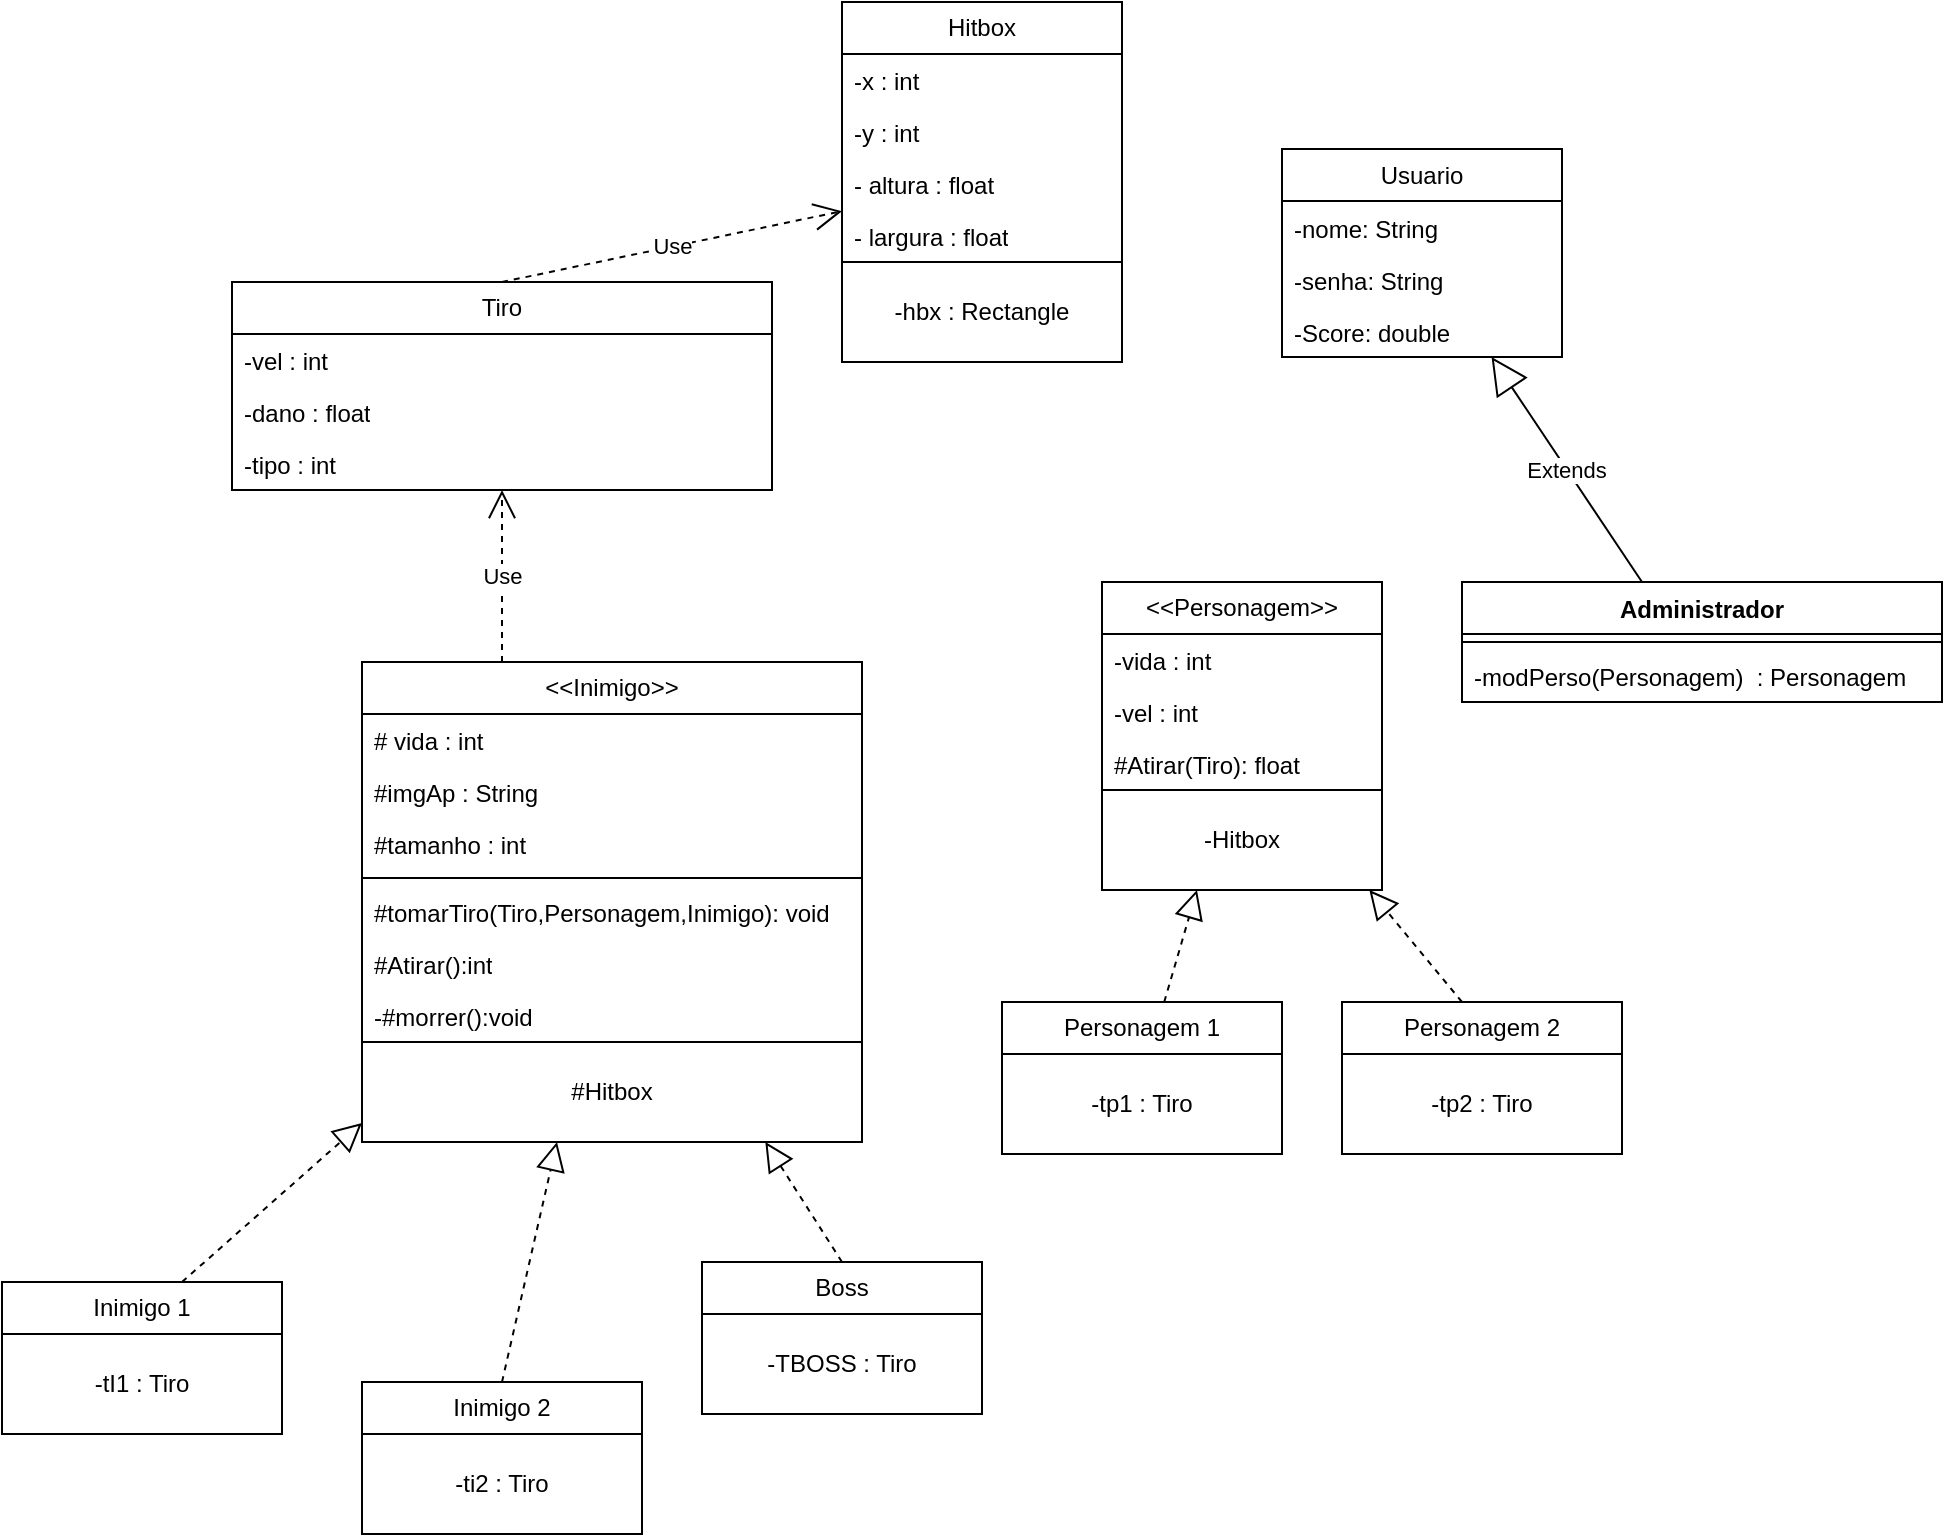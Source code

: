 <mxfile version="24.7.10">
  <diagram name="Página-1" id="_l8VNxI9jSd9-j5ux7J5">
    <mxGraphModel grid="1" page="1" gridSize="10" guides="1" tooltips="1" connect="1" arrows="1" fold="1" pageScale="1" pageWidth="827" pageHeight="1169" math="0" shadow="0">
      <root>
        <mxCell id="0" />
        <mxCell id="1" parent="0" />
        <mxCell id="uqlMl9l3qqC2gNam6h02-1" value="&lt;div&gt;Hitbox&lt;/div&gt;" style="swimlane;fontStyle=0;childLayout=stackLayout;horizontal=1;startSize=26;fillColor=none;horizontalStack=0;resizeParent=1;resizeParentMax=0;resizeLast=0;collapsible=1;marginBottom=0;whiteSpace=wrap;html=1;" vertex="1" parent="1">
          <mxGeometry x="-60" y="-50" width="140" height="180" as="geometry" />
        </mxCell>
        <mxCell id="uqlMl9l3qqC2gNam6h02-3" value="-x : int" style="text;strokeColor=none;fillColor=none;align=left;verticalAlign=top;spacingLeft=4;spacingRight=4;overflow=hidden;rotatable=0;points=[[0,0.5],[1,0.5]];portConstraint=eastwest;whiteSpace=wrap;html=1;" vertex="1" parent="uqlMl9l3qqC2gNam6h02-1">
          <mxGeometry y="26" width="140" height="26" as="geometry" />
        </mxCell>
        <mxCell id="uqlMl9l3qqC2gNam6h02-37" value="-y : int" style="text;strokeColor=none;fillColor=none;align=left;verticalAlign=top;spacingLeft=4;spacingRight=4;overflow=hidden;rotatable=0;points=[[0,0.5],[1,0.5]];portConstraint=eastwest;whiteSpace=wrap;html=1;" vertex="1" parent="uqlMl9l3qqC2gNam6h02-1">
          <mxGeometry y="52" width="140" height="26" as="geometry" />
        </mxCell>
        <mxCell id="uqlMl9l3qqC2gNam6h02-4" value="&lt;div&gt;- altura : float&lt;br&gt;&lt;/div&gt;&lt;div&gt;&lt;br&gt;&lt;/div&gt;" style="text;strokeColor=none;fillColor=none;align=left;verticalAlign=top;spacingLeft=4;spacingRight=4;overflow=hidden;rotatable=0;points=[[0,0.5],[1,0.5]];portConstraint=eastwest;whiteSpace=wrap;html=1;" vertex="1" parent="uqlMl9l3qqC2gNam6h02-1">
          <mxGeometry y="78" width="140" height="26" as="geometry" />
        </mxCell>
        <mxCell id="uqlMl9l3qqC2gNam6h02-38" value="- largura : float" style="text;strokeColor=none;fillColor=none;align=left;verticalAlign=top;spacingLeft=4;spacingRight=4;overflow=hidden;rotatable=0;points=[[0,0.5],[1,0.5]];portConstraint=eastwest;whiteSpace=wrap;html=1;" vertex="1" parent="uqlMl9l3qqC2gNam6h02-1">
          <mxGeometry y="104" width="140" height="26" as="geometry" />
        </mxCell>
        <mxCell id="KhZFeats1SWdqkYqOB_A-3" value="-hbx : Rectangle" style="html=1;whiteSpace=wrap;" vertex="1" parent="uqlMl9l3qqC2gNam6h02-1">
          <mxGeometry y="130" width="140" height="50" as="geometry" />
        </mxCell>
        <mxCell id="uqlMl9l3qqC2gNam6h02-18" value="&amp;lt;&amp;lt;Inimigo&amp;gt;&amp;gt;" style="swimlane;fontStyle=0;childLayout=stackLayout;horizontal=1;startSize=26;fillColor=none;horizontalStack=0;resizeParent=1;resizeParentMax=0;resizeLast=0;collapsible=1;marginBottom=0;whiteSpace=wrap;html=1;" vertex="1" parent="1">
          <mxGeometry x="-300" y="280" width="250" height="240" as="geometry" />
        </mxCell>
        <mxCell id="uqlMl9l3qqC2gNam6h02-132" value="Use" style="endArrow=open;endSize=12;dashed=1;html=1;rounded=0;" edge="1" parent="uqlMl9l3qqC2gNam6h02-18" target="uqlMl9l3qqC2gNam6h02-125">
          <mxGeometry width="160" relative="1" as="geometry">
            <mxPoint x="70" as="sourcePoint" />
            <mxPoint x="230" as="targetPoint" />
          </mxGeometry>
        </mxCell>
        <mxCell id="uqlMl9l3qqC2gNam6h02-20" value="# vida : int" style="text;strokeColor=none;fillColor=none;align=left;verticalAlign=top;spacingLeft=4;spacingRight=4;overflow=hidden;rotatable=0;points=[[0,0.5],[1,0.5]];portConstraint=eastwest;whiteSpace=wrap;html=1;" vertex="1" parent="uqlMl9l3qqC2gNam6h02-18">
          <mxGeometry y="26" width="250" height="26" as="geometry" />
        </mxCell>
        <mxCell id="uqlMl9l3qqC2gNam6h02-40" value="#imgAp : String" style="text;strokeColor=none;fillColor=none;align=left;verticalAlign=top;spacingLeft=4;spacingRight=4;overflow=hidden;rotatable=0;points=[[0,0.5],[1,0.5]];portConstraint=eastwest;whiteSpace=wrap;html=1;" vertex="1" parent="uqlMl9l3qqC2gNam6h02-18">
          <mxGeometry y="52" width="250" height="26" as="geometry" />
        </mxCell>
        <mxCell id="uqlMl9l3qqC2gNam6h02-41" value="#tamanho : int" style="text;strokeColor=none;fillColor=none;align=left;verticalAlign=top;spacingLeft=4;spacingRight=4;overflow=hidden;rotatable=0;points=[[0,0.5],[1,0.5]];portConstraint=eastwest;whiteSpace=wrap;html=1;" vertex="1" parent="uqlMl9l3qqC2gNam6h02-18">
          <mxGeometry y="78" width="250" height="26" as="geometry" />
        </mxCell>
        <mxCell id="uqlMl9l3qqC2gNam6h02-43" value="" style="line;strokeWidth=1;fillColor=none;align=left;verticalAlign=middle;spacingTop=-1;spacingLeft=3;spacingRight=3;rotatable=0;labelPosition=right;points=[];portConstraint=eastwest;strokeColor=inherit;" vertex="1" parent="uqlMl9l3qqC2gNam6h02-18">
          <mxGeometry y="104" width="250" height="8" as="geometry" />
        </mxCell>
        <mxCell id="uqlMl9l3qqC2gNam6h02-45" value="#tomarTiro(Tiro,Personagem,Inimigo): void" style="text;strokeColor=none;fillColor=none;align=left;verticalAlign=top;spacingLeft=4;spacingRight=4;overflow=hidden;rotatable=0;points=[[0,0.5],[1,0.5]];portConstraint=eastwest;whiteSpace=wrap;html=1;" vertex="1" parent="uqlMl9l3qqC2gNam6h02-18">
          <mxGeometry y="112" width="250" height="26" as="geometry" />
        </mxCell>
        <mxCell id="uqlMl9l3qqC2gNam6h02-46" value="#Atirar():int" style="text;strokeColor=none;fillColor=none;align=left;verticalAlign=top;spacingLeft=4;spacingRight=4;overflow=hidden;rotatable=0;points=[[0,0.5],[1,0.5]];portConstraint=eastwest;whiteSpace=wrap;html=1;" vertex="1" parent="uqlMl9l3qqC2gNam6h02-18">
          <mxGeometry y="138" width="250" height="26" as="geometry" />
        </mxCell>
        <mxCell id="uqlMl9l3qqC2gNam6h02-44" value="-#morrer():void" style="text;strokeColor=none;fillColor=none;align=left;verticalAlign=top;spacingLeft=4;spacingRight=4;overflow=hidden;rotatable=0;points=[[0,0.5],[1,0.5]];portConstraint=eastwest;whiteSpace=wrap;html=1;" vertex="1" parent="uqlMl9l3qqC2gNam6h02-18">
          <mxGeometry y="164" width="250" height="26" as="geometry" />
        </mxCell>
        <mxCell id="uqlMl9l3qqC2gNam6h02-96" value="#Hitbox" style="html=1;whiteSpace=wrap;" vertex="1" parent="uqlMl9l3qqC2gNam6h02-18">
          <mxGeometry y="190" width="250" height="50" as="geometry" />
        </mxCell>
        <mxCell id="uqlMl9l3qqC2gNam6h02-22" value="Usuario" style="swimlane;fontStyle=0;childLayout=stackLayout;horizontal=1;startSize=26;fillColor=none;horizontalStack=0;resizeParent=1;resizeParentMax=0;resizeLast=0;collapsible=1;marginBottom=0;whiteSpace=wrap;html=1;" vertex="1" parent="1">
          <mxGeometry x="160" y="23.5" width="140" height="104" as="geometry" />
        </mxCell>
        <mxCell id="uqlMl9l3qqC2gNam6h02-23" value="-nome: String" style="text;strokeColor=none;fillColor=none;align=left;verticalAlign=top;spacingLeft=4;spacingRight=4;overflow=hidden;rotatable=0;points=[[0,0.5],[1,0.5]];portConstraint=eastwest;whiteSpace=wrap;html=1;" vertex="1" parent="uqlMl9l3qqC2gNam6h02-22">
          <mxGeometry y="26" width="140" height="26" as="geometry" />
        </mxCell>
        <mxCell id="uqlMl9l3qqC2gNam6h02-24" value="-senha: String" style="text;strokeColor=none;fillColor=none;align=left;verticalAlign=top;spacingLeft=4;spacingRight=4;overflow=hidden;rotatable=0;points=[[0,0.5],[1,0.5]];portConstraint=eastwest;whiteSpace=wrap;html=1;" vertex="1" parent="uqlMl9l3qqC2gNam6h02-22">
          <mxGeometry y="52" width="140" height="26" as="geometry" />
        </mxCell>
        <mxCell id="uqlMl9l3qqC2gNam6h02-25" value="-Score: double" style="text;strokeColor=none;fillColor=none;align=left;verticalAlign=top;spacingLeft=4;spacingRight=4;overflow=hidden;rotatable=0;points=[[0,0.5],[1,0.5]];portConstraint=eastwest;whiteSpace=wrap;html=1;" vertex="1" parent="uqlMl9l3qqC2gNam6h02-22">
          <mxGeometry y="78" width="140" height="26" as="geometry" />
        </mxCell>
        <mxCell id="uqlMl9l3qqC2gNam6h02-50" value="Administrador" style="swimlane;fontStyle=1;align=center;verticalAlign=top;childLayout=stackLayout;horizontal=1;startSize=26;horizontalStack=0;resizeParent=1;resizeParentMax=0;resizeLast=0;collapsible=1;marginBottom=0;whiteSpace=wrap;html=1;" vertex="1" parent="1">
          <mxGeometry x="250" y="240" width="240" height="60" as="geometry" />
        </mxCell>
        <mxCell id="uqlMl9l3qqC2gNam6h02-115" value="Extends" style="endArrow=block;endSize=16;endFill=0;html=1;rounded=0;" edge="1" parent="uqlMl9l3qqC2gNam6h02-50" target="uqlMl9l3qqC2gNam6h02-22">
          <mxGeometry width="160" relative="1" as="geometry">
            <mxPoint x="90" as="sourcePoint" />
            <mxPoint x="250" as="targetPoint" />
          </mxGeometry>
        </mxCell>
        <mxCell id="uqlMl9l3qqC2gNam6h02-52" value="" style="line;strokeWidth=1;fillColor=none;align=left;verticalAlign=middle;spacingTop=-1;spacingLeft=3;spacingRight=3;rotatable=0;labelPosition=right;points=[];portConstraint=eastwest;strokeColor=inherit;" vertex="1" parent="uqlMl9l3qqC2gNam6h02-50">
          <mxGeometry y="26" width="240" height="8" as="geometry" />
        </mxCell>
        <mxCell id="uqlMl9l3qqC2gNam6h02-53" value="-modPerso(Personagem)&amp;nbsp; : Personagem" style="text;strokeColor=none;fillColor=none;align=left;verticalAlign=top;spacingLeft=4;spacingRight=4;overflow=hidden;rotatable=0;points=[[0,0.5],[1,0.5]];portConstraint=eastwest;whiteSpace=wrap;html=1;" vertex="1" parent="uqlMl9l3qqC2gNam6h02-50">
          <mxGeometry y="34" width="240" height="26" as="geometry" />
        </mxCell>
        <mxCell id="uqlMl9l3qqC2gNam6h02-61" value="&amp;lt;&amp;lt;Personagem&amp;gt;&amp;gt;" style="swimlane;fontStyle=0;childLayout=stackLayout;horizontal=1;startSize=26;fillColor=none;horizontalStack=0;resizeParent=1;resizeParentMax=0;resizeLast=0;collapsible=1;marginBottom=0;whiteSpace=wrap;html=1;" vertex="1" parent="1">
          <mxGeometry x="70" y="240" width="140" height="154" as="geometry" />
        </mxCell>
        <mxCell id="uqlMl9l3qqC2gNam6h02-62" value="-vida : int" style="text;strokeColor=none;fillColor=none;align=left;verticalAlign=top;spacingLeft=4;spacingRight=4;overflow=hidden;rotatable=0;points=[[0,0.5],[1,0.5]];portConstraint=eastwest;whiteSpace=wrap;html=1;" vertex="1" parent="uqlMl9l3qqC2gNam6h02-61">
          <mxGeometry y="26" width="140" height="26" as="geometry" />
        </mxCell>
        <mxCell id="uqlMl9l3qqC2gNam6h02-63" value="-vel : int" style="text;strokeColor=none;fillColor=none;align=left;verticalAlign=top;spacingLeft=4;spacingRight=4;overflow=hidden;rotatable=0;points=[[0,0.5],[1,0.5]];portConstraint=eastwest;whiteSpace=wrap;html=1;" vertex="1" parent="uqlMl9l3qqC2gNam6h02-61">
          <mxGeometry y="52" width="140" height="26" as="geometry" />
        </mxCell>
        <mxCell id="uqlMl9l3qqC2gNam6h02-105" value="#Atirar(Tiro): float" style="text;strokeColor=none;fillColor=none;align=left;verticalAlign=top;spacingLeft=4;spacingRight=4;overflow=hidden;rotatable=0;points=[[0,0.5],[1,0.5]];portConstraint=eastwest;whiteSpace=wrap;html=1;" vertex="1" parent="uqlMl9l3qqC2gNam6h02-61">
          <mxGeometry y="78" width="140" height="26" as="geometry" />
        </mxCell>
        <mxCell id="uqlMl9l3qqC2gNam6h02-65" value="-Hitbox" style="html=1;whiteSpace=wrap;" vertex="1" parent="uqlMl9l3qqC2gNam6h02-61">
          <mxGeometry y="104" width="140" height="50" as="geometry" />
        </mxCell>
        <mxCell id="uqlMl9l3qqC2gNam6h02-79" value="Inimigo 1" style="swimlane;fontStyle=0;childLayout=stackLayout;horizontal=1;startSize=26;fillColor=none;horizontalStack=0;resizeParent=1;resizeParentMax=0;resizeLast=0;collapsible=1;marginBottom=0;whiteSpace=wrap;html=1;" vertex="1" parent="1">
          <mxGeometry x="-480" y="590" width="140" height="76" as="geometry" />
        </mxCell>
        <mxCell id="uqlMl9l3qqC2gNam6h02-122" value="" style="endArrow=block;dashed=1;endFill=0;endSize=12;html=1;rounded=0;" edge="1" parent="uqlMl9l3qqC2gNam6h02-79" target="uqlMl9l3qqC2gNam6h02-18">
          <mxGeometry width="160" relative="1" as="geometry">
            <mxPoint x="90" as="sourcePoint" />
            <mxPoint x="250" as="targetPoint" />
          </mxGeometry>
        </mxCell>
        <mxCell id="uqlMl9l3qqC2gNam6h02-111" value="-tI1 : Tiro" style="html=1;whiteSpace=wrap;" vertex="1" parent="uqlMl9l3qqC2gNam6h02-79">
          <mxGeometry y="26" width="140" height="50" as="geometry" />
        </mxCell>
        <mxCell id="uqlMl9l3qqC2gNam6h02-83" value="Inimigo 2" style="swimlane;fontStyle=0;childLayout=stackLayout;horizontal=1;startSize=26;fillColor=none;horizontalStack=0;resizeParent=1;resizeParentMax=0;resizeLast=0;collapsible=1;marginBottom=0;whiteSpace=wrap;html=1;" vertex="1" parent="1">
          <mxGeometry x="-300" y="640" width="140" height="76" as="geometry" />
        </mxCell>
        <mxCell id="uqlMl9l3qqC2gNam6h02-123" value="" style="endArrow=block;dashed=1;endFill=0;endSize=12;html=1;rounded=0;" edge="1" parent="uqlMl9l3qqC2gNam6h02-83" target="uqlMl9l3qqC2gNam6h02-18">
          <mxGeometry width="160" relative="1" as="geometry">
            <mxPoint x="70" as="sourcePoint" />
            <mxPoint x="230" as="targetPoint" />
          </mxGeometry>
        </mxCell>
        <mxCell id="uqlMl9l3qqC2gNam6h02-112" value="-ti2 : Tiro" style="html=1;whiteSpace=wrap;" vertex="1" parent="uqlMl9l3qqC2gNam6h02-83">
          <mxGeometry y="26" width="140" height="50" as="geometry" />
        </mxCell>
        <mxCell id="uqlMl9l3qqC2gNam6h02-87" value="Boss" style="swimlane;fontStyle=0;childLayout=stackLayout;horizontal=1;startSize=26;fillColor=none;horizontalStack=0;resizeParent=1;resizeParentMax=0;resizeLast=0;collapsible=1;marginBottom=0;whiteSpace=wrap;html=1;" vertex="1" parent="1">
          <mxGeometry x="-130" y="580" width="140" height="76" as="geometry" />
        </mxCell>
        <mxCell id="uqlMl9l3qqC2gNam6h02-124" value="" style="endArrow=block;dashed=1;endFill=0;endSize=12;html=1;rounded=0;" edge="1" parent="uqlMl9l3qqC2gNam6h02-87" target="uqlMl9l3qqC2gNam6h02-18">
          <mxGeometry width="160" relative="1" as="geometry">
            <mxPoint x="70" as="sourcePoint" />
            <mxPoint x="230" as="targetPoint" />
          </mxGeometry>
        </mxCell>
        <mxCell id="uqlMl9l3qqC2gNam6h02-113" value="-TBOSS : Tiro" style="html=1;whiteSpace=wrap;" vertex="1" parent="uqlMl9l3qqC2gNam6h02-87">
          <mxGeometry y="26" width="140" height="50" as="geometry" />
        </mxCell>
        <mxCell id="uqlMl9l3qqC2gNam6h02-97" value="Personagem 1" style="swimlane;fontStyle=0;childLayout=stackLayout;horizontal=1;startSize=26;fillColor=none;horizontalStack=0;resizeParent=1;resizeParentMax=0;resizeLast=0;collapsible=1;marginBottom=0;whiteSpace=wrap;html=1;" vertex="1" parent="1">
          <mxGeometry x="20" y="450" width="140" height="76" as="geometry" />
        </mxCell>
        <mxCell id="uqlMl9l3qqC2gNam6h02-106" value="-tp1 : Tiro " style="html=1;whiteSpace=wrap;" vertex="1" parent="uqlMl9l3qqC2gNam6h02-97">
          <mxGeometry y="26" width="140" height="50" as="geometry" />
        </mxCell>
        <mxCell id="uqlMl9l3qqC2gNam6h02-101" value="Personagem 2" style="swimlane;fontStyle=0;childLayout=stackLayout;horizontal=1;startSize=26;fillColor=none;horizontalStack=0;resizeParent=1;resizeParentMax=0;resizeLast=0;collapsible=1;marginBottom=0;whiteSpace=wrap;html=1;" vertex="1" parent="1">
          <mxGeometry x="190" y="450" width="140" height="76" as="geometry" />
        </mxCell>
        <mxCell id="KhZFeats1SWdqkYqOB_A-2" value="" style="endArrow=block;dashed=1;endFill=0;endSize=12;html=1;rounded=0;" edge="1" parent="uqlMl9l3qqC2gNam6h02-101" target="uqlMl9l3qqC2gNam6h02-61">
          <mxGeometry width="160" relative="1" as="geometry">
            <mxPoint x="60" as="sourcePoint" />
            <mxPoint x="220" as="targetPoint" />
          </mxGeometry>
        </mxCell>
        <mxCell id="uqlMl9l3qqC2gNam6h02-107" value="-tp2 : Tiro" style="html=1;whiteSpace=wrap;" vertex="1" parent="uqlMl9l3qqC2gNam6h02-101">
          <mxGeometry y="26" width="140" height="50" as="geometry" />
        </mxCell>
        <mxCell id="uqlMl9l3qqC2gNam6h02-125" value="Tiro" style="swimlane;fontStyle=0;childLayout=stackLayout;horizontal=1;startSize=26;fillColor=none;horizontalStack=0;resizeParent=1;resizeParentMax=0;resizeLast=0;collapsible=1;marginBottom=0;whiteSpace=wrap;html=1;" vertex="1" parent="1">
          <mxGeometry x="-365" y="90" width="270" height="104" as="geometry" />
        </mxCell>
        <mxCell id="uqlMl9l3qqC2gNam6h02-131" value="Use" style="endArrow=open;endSize=12;dashed=1;html=1;rounded=0;" edge="1" parent="uqlMl9l3qqC2gNam6h02-125" target="uqlMl9l3qqC2gNam6h02-1">
          <mxGeometry width="160" relative="1" as="geometry">
            <mxPoint x="135" as="sourcePoint" />
            <mxPoint x="295" as="targetPoint" />
          </mxGeometry>
        </mxCell>
        <mxCell id="uqlMl9l3qqC2gNam6h02-126" value="-vel : int" style="text;strokeColor=none;fillColor=none;align=left;verticalAlign=top;spacingLeft=4;spacingRight=4;overflow=hidden;rotatable=0;points=[[0,0.5],[1,0.5]];portConstraint=eastwest;whiteSpace=wrap;html=1;" vertex="1" parent="uqlMl9l3qqC2gNam6h02-125">
          <mxGeometry y="26" width="270" height="26" as="geometry" />
        </mxCell>
        <mxCell id="uqlMl9l3qqC2gNam6h02-127" value="-dano : float" style="text;strokeColor=none;fillColor=none;align=left;verticalAlign=top;spacingLeft=4;spacingRight=4;overflow=hidden;rotatable=0;points=[[0,0.5],[1,0.5]];portConstraint=eastwest;whiteSpace=wrap;html=1;" vertex="1" parent="uqlMl9l3qqC2gNam6h02-125">
          <mxGeometry y="52" width="270" height="26" as="geometry" />
        </mxCell>
        <mxCell id="uqlMl9l3qqC2gNam6h02-128" value="-tipo : int" style="text;strokeColor=none;fillColor=none;align=left;verticalAlign=top;spacingLeft=4;spacingRight=4;overflow=hidden;rotatable=0;points=[[0,0.5],[1,0.5]];portConstraint=eastwest;whiteSpace=wrap;html=1;" vertex="1" parent="uqlMl9l3qqC2gNam6h02-125">
          <mxGeometry y="78" width="270" height="26" as="geometry" />
        </mxCell>
        <mxCell id="KhZFeats1SWdqkYqOB_A-1" value="" style="endArrow=block;dashed=1;endFill=0;endSize=12;html=1;rounded=0;" edge="1" parent="1" source="uqlMl9l3qqC2gNam6h02-97" target="uqlMl9l3qqC2gNam6h02-61">
          <mxGeometry width="160" relative="1" as="geometry">
            <mxPoint x="40" y="410" as="sourcePoint" />
            <mxPoint x="200" y="410" as="targetPoint" />
          </mxGeometry>
        </mxCell>
      </root>
    </mxGraphModel>
  </diagram>
</mxfile>
